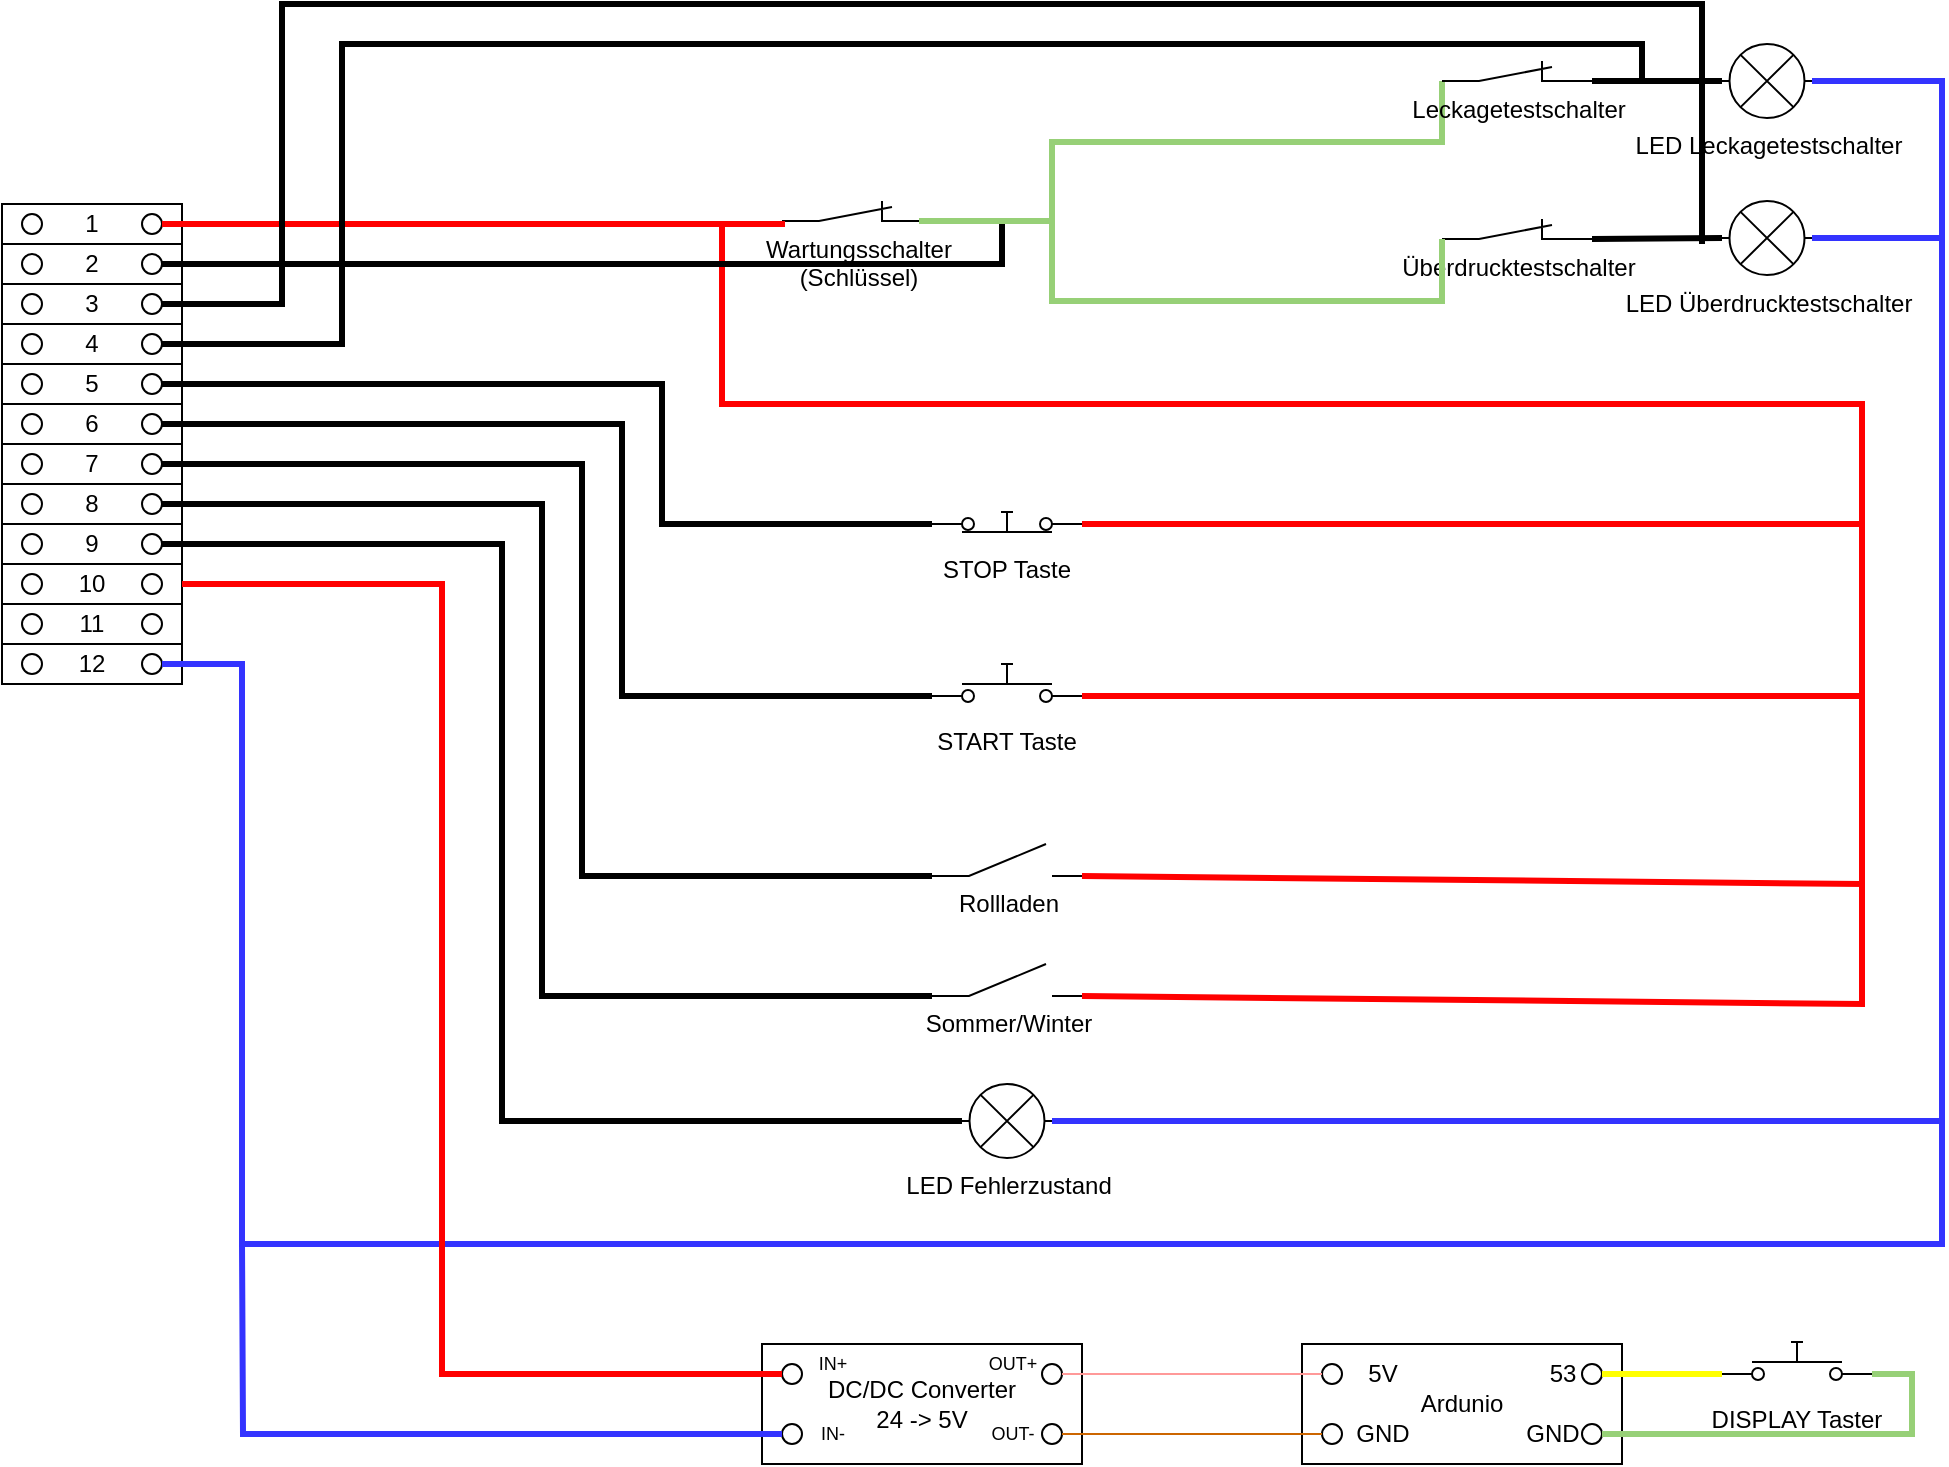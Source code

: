 <mxfile version="20.5.3" type="github">
  <diagram id="HN6Wdj8pLgrQatB-TM-c" name="Seite-1">
    <mxGraphModel dx="1408" dy="737" grid="1" gridSize="10" guides="1" tooltips="1" connect="1" arrows="1" fold="1" page="1" pageScale="1" pageWidth="1169" pageHeight="827" math="0" shadow="0">
      <root>
        <mxCell id="0" />
        <mxCell id="1" parent="0" />
        <mxCell id="fUxdbvlJNtzl9mcAx0WB-60" value="" style="group" vertex="1" connectable="0" parent="1">
          <mxGeometry x="90" y="160" width="90" height="240" as="geometry" />
        </mxCell>
        <mxCell id="fUxdbvlJNtzl9mcAx0WB-14" value="" style="group" vertex="1" connectable="0" parent="fUxdbvlJNtzl9mcAx0WB-60">
          <mxGeometry width="90" height="20" as="geometry" />
        </mxCell>
        <mxCell id="fUxdbvlJNtzl9mcAx0WB-8" value="1" style="rounded=0;whiteSpace=wrap;html=1;" vertex="1" parent="fUxdbvlJNtzl9mcAx0WB-14">
          <mxGeometry width="90" height="20" as="geometry" />
        </mxCell>
        <mxCell id="fUxdbvlJNtzl9mcAx0WB-10" value="" style="ellipse;whiteSpace=wrap;html=1;aspect=fixed;" vertex="1" parent="fUxdbvlJNtzl9mcAx0WB-14">
          <mxGeometry x="70" y="5" width="10" height="10" as="geometry" />
        </mxCell>
        <mxCell id="fUxdbvlJNtzl9mcAx0WB-12" value="" style="ellipse;whiteSpace=wrap;html=1;aspect=fixed;" vertex="1" parent="fUxdbvlJNtzl9mcAx0WB-14">
          <mxGeometry x="10" y="5" width="10" height="10" as="geometry" />
        </mxCell>
        <mxCell id="fUxdbvlJNtzl9mcAx0WB-15" value="" style="group" vertex="1" connectable="0" parent="fUxdbvlJNtzl9mcAx0WB-60">
          <mxGeometry y="20" width="90" height="20" as="geometry" />
        </mxCell>
        <mxCell id="fUxdbvlJNtzl9mcAx0WB-16" value="2" style="rounded=0;whiteSpace=wrap;html=1;" vertex="1" parent="fUxdbvlJNtzl9mcAx0WB-15">
          <mxGeometry width="90" height="20" as="geometry" />
        </mxCell>
        <mxCell id="fUxdbvlJNtzl9mcAx0WB-17" value="" style="ellipse;whiteSpace=wrap;html=1;aspect=fixed;" vertex="1" parent="fUxdbvlJNtzl9mcAx0WB-15">
          <mxGeometry x="70" y="5" width="10" height="10" as="geometry" />
        </mxCell>
        <mxCell id="fUxdbvlJNtzl9mcAx0WB-18" value="" style="ellipse;whiteSpace=wrap;html=1;aspect=fixed;" vertex="1" parent="fUxdbvlJNtzl9mcAx0WB-15">
          <mxGeometry x="10" y="5" width="10" height="10" as="geometry" />
        </mxCell>
        <mxCell id="fUxdbvlJNtzl9mcAx0WB-19" value="" style="group" vertex="1" connectable="0" parent="fUxdbvlJNtzl9mcAx0WB-60">
          <mxGeometry y="40" width="90" height="20" as="geometry" />
        </mxCell>
        <mxCell id="fUxdbvlJNtzl9mcAx0WB-20" value="3" style="rounded=0;whiteSpace=wrap;html=1;" vertex="1" parent="fUxdbvlJNtzl9mcAx0WB-19">
          <mxGeometry width="90" height="20" as="geometry" />
        </mxCell>
        <mxCell id="fUxdbvlJNtzl9mcAx0WB-21" value="" style="ellipse;whiteSpace=wrap;html=1;aspect=fixed;" vertex="1" parent="fUxdbvlJNtzl9mcAx0WB-19">
          <mxGeometry x="70" y="5" width="10" height="10" as="geometry" />
        </mxCell>
        <mxCell id="fUxdbvlJNtzl9mcAx0WB-22" value="" style="ellipse;whiteSpace=wrap;html=1;aspect=fixed;" vertex="1" parent="fUxdbvlJNtzl9mcAx0WB-19">
          <mxGeometry x="10" y="5" width="10" height="10" as="geometry" />
        </mxCell>
        <mxCell id="fUxdbvlJNtzl9mcAx0WB-23" value="" style="group" vertex="1" connectable="0" parent="fUxdbvlJNtzl9mcAx0WB-60">
          <mxGeometry y="60" width="90" height="20" as="geometry" />
        </mxCell>
        <mxCell id="fUxdbvlJNtzl9mcAx0WB-24" value="4" style="rounded=0;whiteSpace=wrap;html=1;" vertex="1" parent="fUxdbvlJNtzl9mcAx0WB-23">
          <mxGeometry width="90" height="20" as="geometry" />
        </mxCell>
        <mxCell id="fUxdbvlJNtzl9mcAx0WB-25" value="" style="ellipse;whiteSpace=wrap;html=1;aspect=fixed;" vertex="1" parent="fUxdbvlJNtzl9mcAx0WB-23">
          <mxGeometry x="70" y="5" width="10" height="10" as="geometry" />
        </mxCell>
        <mxCell id="fUxdbvlJNtzl9mcAx0WB-26" value="" style="ellipse;whiteSpace=wrap;html=1;aspect=fixed;" vertex="1" parent="fUxdbvlJNtzl9mcAx0WB-23">
          <mxGeometry x="10" y="5" width="10" height="10" as="geometry" />
        </mxCell>
        <mxCell id="fUxdbvlJNtzl9mcAx0WB-27" value="" style="group" vertex="1" connectable="0" parent="fUxdbvlJNtzl9mcAx0WB-60">
          <mxGeometry y="80" width="90" height="20" as="geometry" />
        </mxCell>
        <mxCell id="fUxdbvlJNtzl9mcAx0WB-28" value="5" style="rounded=0;whiteSpace=wrap;html=1;" vertex="1" parent="fUxdbvlJNtzl9mcAx0WB-27">
          <mxGeometry width="90" height="20" as="geometry" />
        </mxCell>
        <mxCell id="fUxdbvlJNtzl9mcAx0WB-29" value="" style="ellipse;whiteSpace=wrap;html=1;aspect=fixed;" vertex="1" parent="fUxdbvlJNtzl9mcAx0WB-27">
          <mxGeometry x="70" y="5" width="10" height="10" as="geometry" />
        </mxCell>
        <mxCell id="fUxdbvlJNtzl9mcAx0WB-30" value="" style="ellipse;whiteSpace=wrap;html=1;aspect=fixed;" vertex="1" parent="fUxdbvlJNtzl9mcAx0WB-27">
          <mxGeometry x="10" y="5" width="10" height="10" as="geometry" />
        </mxCell>
        <mxCell id="fUxdbvlJNtzl9mcAx0WB-31" value="6" style="group" vertex="1" connectable="0" parent="fUxdbvlJNtzl9mcAx0WB-60">
          <mxGeometry y="100" width="90" height="20" as="geometry" />
        </mxCell>
        <mxCell id="fUxdbvlJNtzl9mcAx0WB-32" value="6" style="rounded=0;whiteSpace=wrap;html=1;" vertex="1" parent="fUxdbvlJNtzl9mcAx0WB-31">
          <mxGeometry width="90" height="20" as="geometry" />
        </mxCell>
        <mxCell id="fUxdbvlJNtzl9mcAx0WB-33" value="" style="ellipse;whiteSpace=wrap;html=1;aspect=fixed;" vertex="1" parent="fUxdbvlJNtzl9mcAx0WB-31">
          <mxGeometry x="70" y="5" width="10" height="10" as="geometry" />
        </mxCell>
        <mxCell id="fUxdbvlJNtzl9mcAx0WB-34" value="" style="ellipse;whiteSpace=wrap;html=1;aspect=fixed;" vertex="1" parent="fUxdbvlJNtzl9mcAx0WB-31">
          <mxGeometry x="10" y="5" width="10" height="10" as="geometry" />
        </mxCell>
        <mxCell id="fUxdbvlJNtzl9mcAx0WB-35" value="" style="group" vertex="1" connectable="0" parent="fUxdbvlJNtzl9mcAx0WB-60">
          <mxGeometry y="120" width="90" height="20" as="geometry" />
        </mxCell>
        <mxCell id="fUxdbvlJNtzl9mcAx0WB-36" value="7" style="rounded=0;whiteSpace=wrap;html=1;" vertex="1" parent="fUxdbvlJNtzl9mcAx0WB-35">
          <mxGeometry width="90" height="20" as="geometry" />
        </mxCell>
        <mxCell id="fUxdbvlJNtzl9mcAx0WB-37" value="" style="ellipse;whiteSpace=wrap;html=1;aspect=fixed;" vertex="1" parent="fUxdbvlJNtzl9mcAx0WB-35">
          <mxGeometry x="70" y="5" width="10" height="10" as="geometry" />
        </mxCell>
        <mxCell id="fUxdbvlJNtzl9mcAx0WB-38" value="" style="ellipse;whiteSpace=wrap;html=1;aspect=fixed;" vertex="1" parent="fUxdbvlJNtzl9mcAx0WB-35">
          <mxGeometry x="10" y="5" width="10" height="10" as="geometry" />
        </mxCell>
        <mxCell id="fUxdbvlJNtzl9mcAx0WB-39" value="" style="group" vertex="1" connectable="0" parent="fUxdbvlJNtzl9mcAx0WB-60">
          <mxGeometry y="140" width="90" height="20" as="geometry" />
        </mxCell>
        <mxCell id="fUxdbvlJNtzl9mcAx0WB-40" value="8" style="rounded=0;whiteSpace=wrap;html=1;" vertex="1" parent="fUxdbvlJNtzl9mcAx0WB-39">
          <mxGeometry width="90" height="20" as="geometry" />
        </mxCell>
        <mxCell id="fUxdbvlJNtzl9mcAx0WB-41" value="" style="ellipse;whiteSpace=wrap;html=1;aspect=fixed;" vertex="1" parent="fUxdbvlJNtzl9mcAx0WB-39">
          <mxGeometry x="70" y="5" width="10" height="10" as="geometry" />
        </mxCell>
        <mxCell id="fUxdbvlJNtzl9mcAx0WB-42" value="" style="ellipse;whiteSpace=wrap;html=1;aspect=fixed;" vertex="1" parent="fUxdbvlJNtzl9mcAx0WB-39">
          <mxGeometry x="10" y="5" width="10" height="10" as="geometry" />
        </mxCell>
        <mxCell id="fUxdbvlJNtzl9mcAx0WB-43" value="" style="group" vertex="1" connectable="0" parent="fUxdbvlJNtzl9mcAx0WB-60">
          <mxGeometry y="160" width="90" height="20" as="geometry" />
        </mxCell>
        <mxCell id="fUxdbvlJNtzl9mcAx0WB-44" value="9" style="rounded=0;whiteSpace=wrap;html=1;" vertex="1" parent="fUxdbvlJNtzl9mcAx0WB-43">
          <mxGeometry width="90" height="20" as="geometry" />
        </mxCell>
        <mxCell id="fUxdbvlJNtzl9mcAx0WB-45" value="" style="ellipse;whiteSpace=wrap;html=1;aspect=fixed;" vertex="1" parent="fUxdbvlJNtzl9mcAx0WB-43">
          <mxGeometry x="70" y="5" width="10" height="10" as="geometry" />
        </mxCell>
        <mxCell id="fUxdbvlJNtzl9mcAx0WB-46" value="" style="ellipse;whiteSpace=wrap;html=1;aspect=fixed;" vertex="1" parent="fUxdbvlJNtzl9mcAx0WB-43">
          <mxGeometry x="10" y="5" width="10" height="10" as="geometry" />
        </mxCell>
        <mxCell id="fUxdbvlJNtzl9mcAx0WB-47" value="" style="group" vertex="1" connectable="0" parent="fUxdbvlJNtzl9mcAx0WB-60">
          <mxGeometry y="180" width="90" height="20" as="geometry" />
        </mxCell>
        <mxCell id="fUxdbvlJNtzl9mcAx0WB-48" value="10" style="rounded=0;whiteSpace=wrap;html=1;" vertex="1" parent="fUxdbvlJNtzl9mcAx0WB-47">
          <mxGeometry width="90" height="20" as="geometry" />
        </mxCell>
        <mxCell id="fUxdbvlJNtzl9mcAx0WB-49" value="" style="ellipse;whiteSpace=wrap;html=1;aspect=fixed;" vertex="1" parent="fUxdbvlJNtzl9mcAx0WB-47">
          <mxGeometry x="70" y="5" width="10" height="10" as="geometry" />
        </mxCell>
        <mxCell id="fUxdbvlJNtzl9mcAx0WB-50" value="" style="ellipse;whiteSpace=wrap;html=1;aspect=fixed;" vertex="1" parent="fUxdbvlJNtzl9mcAx0WB-47">
          <mxGeometry x="10" y="5" width="10" height="10" as="geometry" />
        </mxCell>
        <mxCell id="fUxdbvlJNtzl9mcAx0WB-51" value="" style="group" vertex="1" connectable="0" parent="fUxdbvlJNtzl9mcAx0WB-60">
          <mxGeometry y="200" width="90" height="20" as="geometry" />
        </mxCell>
        <mxCell id="fUxdbvlJNtzl9mcAx0WB-52" value="11" style="rounded=0;whiteSpace=wrap;html=1;" vertex="1" parent="fUxdbvlJNtzl9mcAx0WB-51">
          <mxGeometry width="90" height="20" as="geometry" />
        </mxCell>
        <mxCell id="fUxdbvlJNtzl9mcAx0WB-53" value="" style="ellipse;whiteSpace=wrap;html=1;aspect=fixed;" vertex="1" parent="fUxdbvlJNtzl9mcAx0WB-51">
          <mxGeometry x="70" y="5" width="10" height="10" as="geometry" />
        </mxCell>
        <mxCell id="fUxdbvlJNtzl9mcAx0WB-54" value="" style="ellipse;whiteSpace=wrap;html=1;aspect=fixed;" vertex="1" parent="fUxdbvlJNtzl9mcAx0WB-51">
          <mxGeometry x="10" y="5" width="10" height="10" as="geometry" />
        </mxCell>
        <mxCell id="fUxdbvlJNtzl9mcAx0WB-55" value="" style="group" vertex="1" connectable="0" parent="fUxdbvlJNtzl9mcAx0WB-60">
          <mxGeometry y="220" width="90" height="20" as="geometry" />
        </mxCell>
        <mxCell id="fUxdbvlJNtzl9mcAx0WB-56" value="12" style="rounded=0;whiteSpace=wrap;html=1;" vertex="1" parent="fUxdbvlJNtzl9mcAx0WB-55">
          <mxGeometry width="90" height="20" as="geometry" />
        </mxCell>
        <mxCell id="fUxdbvlJNtzl9mcAx0WB-57" value="" style="ellipse;whiteSpace=wrap;html=1;aspect=fixed;" vertex="1" parent="fUxdbvlJNtzl9mcAx0WB-55">
          <mxGeometry x="70" y="5" width="10" height="10" as="geometry" />
        </mxCell>
        <mxCell id="fUxdbvlJNtzl9mcAx0WB-58" value="" style="ellipse;whiteSpace=wrap;html=1;aspect=fixed;" vertex="1" parent="fUxdbvlJNtzl9mcAx0WB-55">
          <mxGeometry x="10" y="5" width="10" height="10" as="geometry" />
        </mxCell>
        <mxCell id="fUxdbvlJNtzl9mcAx0WB-70" style="edgeStyle=orthogonalEdgeStyle;rounded=0;orthogonalLoop=1;jettySize=auto;html=1;entryX=0;entryY=1;entryDx=0;entryDy=0;entryPerimeter=0;endArrow=none;endFill=0;strokeColor=#97D077;strokeWidth=3;" edge="1" parent="1" target="fUxdbvlJNtzl9mcAx0WB-68">
          <mxGeometry relative="1" as="geometry">
            <mxPoint x="570" y="168.5" as="sourcePoint" />
            <Array as="points">
              <mxPoint x="615" y="169" />
              <mxPoint x="615" y="129" />
              <mxPoint x="810" y="129" />
              <mxPoint x="810" y="99" />
            </Array>
          </mxGeometry>
        </mxCell>
        <mxCell id="fUxdbvlJNtzl9mcAx0WB-2" value="Wartungsschalter &lt;br&gt;(Schlüssel)" style="pointerEvents=1;verticalLabelPosition=bottom;shadow=0;dashed=0;align=center;html=1;verticalAlign=top;shape=mxgraph.electrical.electro-mechanical.break_contact;" vertex="1" parent="1">
          <mxGeometry x="480" y="158.5" width="75" height="10" as="geometry" />
        </mxCell>
        <mxCell id="fUxdbvlJNtzl9mcAx0WB-3" value="Rollladen" style="pointerEvents=1;verticalLabelPosition=bottom;shadow=0;dashed=0;align=center;html=1;verticalAlign=top;shape=mxgraph.electrical.electro-mechanical.make_contact;" vertex="1" parent="1">
          <mxGeometry x="555" y="480" width="75" height="16" as="geometry" />
        </mxCell>
        <mxCell id="fUxdbvlJNtzl9mcAx0WB-79" style="edgeStyle=orthogonalEdgeStyle;rounded=0;orthogonalLoop=1;jettySize=auto;html=1;exitX=1;exitY=0.5;exitDx=0;exitDy=0;exitPerimeter=0;entryX=1;entryY=0.5;entryDx=0;entryDy=0;endArrow=none;endFill=0;strokeColor=#3333FF;strokeWidth=3;" edge="1" parent="1" source="fUxdbvlJNtzl9mcAx0WB-4" target="fUxdbvlJNtzl9mcAx0WB-57">
          <mxGeometry relative="1" as="geometry">
            <Array as="points">
              <mxPoint x="1060" y="177" />
              <mxPoint x="1060" y="680" />
              <mxPoint x="210" y="680" />
              <mxPoint x="210" y="390" />
            </Array>
          </mxGeometry>
        </mxCell>
        <mxCell id="fUxdbvlJNtzl9mcAx0WB-4" value="LED Überdrucktestschalter" style="pointerEvents=1;verticalLabelPosition=bottom;shadow=0;dashed=0;align=center;html=1;verticalAlign=top;shape=mxgraph.electrical.miscellaneous.light_bulb;" vertex="1" parent="1">
          <mxGeometry x="950" y="158.5" width="45" height="37" as="geometry" />
        </mxCell>
        <mxCell id="fUxdbvlJNtzl9mcAx0WB-81" style="edgeStyle=orthogonalEdgeStyle;rounded=0;orthogonalLoop=1;jettySize=auto;html=1;endArrow=none;endFill=0;entryX=1;entryY=0.5;entryDx=0;entryDy=0;exitX=0;exitY=0.8;exitDx=0;exitDy=0;exitPerimeter=0;strokeWidth=3;" edge="1" parent="1" source="fUxdbvlJNtzl9mcAx0WB-5" target="fUxdbvlJNtzl9mcAx0WB-29">
          <mxGeometry relative="1" as="geometry">
            <mxPoint x="240" y="240" as="targetPoint" />
            <mxPoint x="720" y="300" as="sourcePoint" />
            <Array as="points">
              <mxPoint x="420" y="320" />
              <mxPoint x="420" y="250" />
            </Array>
          </mxGeometry>
        </mxCell>
        <mxCell id="fUxdbvlJNtzl9mcAx0WB-5" value="&#xa;&#xa;&#xa;&#xa;STOP Taste" style="shape=mxgraph.electrical.electro-mechanical.pushbutton;aspect=fixed;elSwitchState=on;" vertex="1" parent="1">
          <mxGeometry x="555" y="304" width="75" height="20" as="geometry" />
        </mxCell>
        <mxCell id="fUxdbvlJNtzl9mcAx0WB-80" style="edgeStyle=orthogonalEdgeStyle;rounded=0;orthogonalLoop=1;jettySize=auto;html=1;exitX=0;exitY=0.8;exitDx=0;exitDy=0;endArrow=none;endFill=0;entryX=1;entryY=0.5;entryDx=0;entryDy=0;strokeWidth=3;" edge="1" parent="1" source="fUxdbvlJNtzl9mcAx0WB-6" target="fUxdbvlJNtzl9mcAx0WB-33">
          <mxGeometry relative="1" as="geometry">
            <mxPoint x="170" y="210" as="targetPoint" />
            <Array as="points">
              <mxPoint x="400" y="406" />
              <mxPoint x="400" y="270" />
            </Array>
          </mxGeometry>
        </mxCell>
        <mxCell id="fUxdbvlJNtzl9mcAx0WB-6" value="&#xa;&#xa;&#xa;&#xa;START Taste" style="shape=mxgraph.electrical.electro-mechanical.pushbutton;aspect=fixed;elSwitchState=off;" vertex="1" parent="1">
          <mxGeometry x="555" y="390" width="75" height="20" as="geometry" />
        </mxCell>
        <mxCell id="fUxdbvlJNtzl9mcAx0WB-66" value="" style="group" vertex="1" connectable="0" parent="1">
          <mxGeometry x="470" y="730" width="160" height="60" as="geometry" />
        </mxCell>
        <mxCell id="fUxdbvlJNtzl9mcAx0WB-61" value="&lt;div&gt;DC/DC Converter &lt;br&gt;&lt;/div&gt;&lt;div&gt;24 -&amp;gt; 5V&lt;/div&gt;" style="rounded=0;whiteSpace=wrap;html=1;" vertex="1" parent="fUxdbvlJNtzl9mcAx0WB-66">
          <mxGeometry width="160" height="60" as="geometry" />
        </mxCell>
        <mxCell id="fUxdbvlJNtzl9mcAx0WB-62" value="" style="ellipse;whiteSpace=wrap;html=1;aspect=fixed;" vertex="1" parent="fUxdbvlJNtzl9mcAx0WB-66">
          <mxGeometry x="10" y="10" width="10" height="10" as="geometry" />
        </mxCell>
        <mxCell id="fUxdbvlJNtzl9mcAx0WB-63" value="" style="ellipse;whiteSpace=wrap;html=1;aspect=fixed;" vertex="1" parent="fUxdbvlJNtzl9mcAx0WB-66">
          <mxGeometry x="10" y="40" width="10" height="10" as="geometry" />
        </mxCell>
        <mxCell id="fUxdbvlJNtzl9mcAx0WB-64" value="" style="ellipse;whiteSpace=wrap;html=1;aspect=fixed;" vertex="1" parent="fUxdbvlJNtzl9mcAx0WB-66">
          <mxGeometry x="140" y="10" width="10" height="10" as="geometry" />
        </mxCell>
        <mxCell id="fUxdbvlJNtzl9mcAx0WB-65" value="" style="ellipse;whiteSpace=wrap;html=1;aspect=fixed;" vertex="1" parent="fUxdbvlJNtzl9mcAx0WB-66">
          <mxGeometry x="140" y="40" width="10" height="10" as="geometry" />
        </mxCell>
        <mxCell id="fUxdbvlJNtzl9mcAx0WB-114" value="OUT+" style="text;html=1;align=center;verticalAlign=middle;resizable=0;points=[];autosize=1;strokeColor=none;fillColor=none;fontSize=9;" vertex="1" parent="fUxdbvlJNtzl9mcAx0WB-66">
          <mxGeometry x="100" width="50" height="20" as="geometry" />
        </mxCell>
        <mxCell id="fUxdbvlJNtzl9mcAx0WB-115" value="OUT-" style="text;html=1;align=center;verticalAlign=middle;resizable=0;points=[];autosize=1;strokeColor=none;fillColor=none;fontSize=9;" vertex="1" parent="fUxdbvlJNtzl9mcAx0WB-66">
          <mxGeometry x="100" y="35" width="50" height="20" as="geometry" />
        </mxCell>
        <mxCell id="fUxdbvlJNtzl9mcAx0WB-116" value="IN+" style="text;html=1;align=center;verticalAlign=middle;resizable=0;points=[];autosize=1;strokeColor=none;fillColor=none;fontSize=9;" vertex="1" parent="fUxdbvlJNtzl9mcAx0WB-66">
          <mxGeometry x="15" width="40" height="20" as="geometry" />
        </mxCell>
        <mxCell id="fUxdbvlJNtzl9mcAx0WB-126" value="IN-" style="text;html=1;align=center;verticalAlign=middle;resizable=0;points=[];autosize=1;strokeColor=none;fillColor=none;fontSize=9;" vertex="1" parent="fUxdbvlJNtzl9mcAx0WB-66">
          <mxGeometry x="20" y="35" width="30" height="20" as="geometry" />
        </mxCell>
        <mxCell id="fUxdbvlJNtzl9mcAx0WB-67" style="edgeStyle=orthogonalEdgeStyle;rounded=0;orthogonalLoop=1;jettySize=auto;html=1;entryX=0;entryY=1;entryDx=0;entryDy=0;entryPerimeter=0;endArrow=none;endFill=0;strokeColor=#FF0000;strokeWidth=3;" edge="1" parent="1" source="fUxdbvlJNtzl9mcAx0WB-10" target="fUxdbvlJNtzl9mcAx0WB-2">
          <mxGeometry relative="1" as="geometry">
            <Array as="points">
              <mxPoint x="290" y="170" />
              <mxPoint x="290" y="170" />
            </Array>
          </mxGeometry>
        </mxCell>
        <mxCell id="fUxdbvlJNtzl9mcAx0WB-74" style="edgeStyle=orthogonalEdgeStyle;rounded=0;orthogonalLoop=1;jettySize=auto;html=1;exitX=1;exitY=1;exitDx=0;exitDy=0;exitPerimeter=0;entryX=0;entryY=0.5;entryDx=0;entryDy=0;entryPerimeter=0;endArrow=none;endFill=0;strokeColor=#000000;strokeWidth=3;" edge="1" parent="1" source="fUxdbvlJNtzl9mcAx0WB-68" target="fUxdbvlJNtzl9mcAx0WB-73">
          <mxGeometry relative="1" as="geometry">
            <Array as="points">
              <mxPoint x="940" y="98.5" />
              <mxPoint x="940" y="98.5" />
            </Array>
          </mxGeometry>
        </mxCell>
        <mxCell id="fUxdbvlJNtzl9mcAx0WB-68" value="Leckagetestschalter" style="pointerEvents=1;verticalLabelPosition=bottom;shadow=0;dashed=0;align=center;html=1;verticalAlign=top;shape=mxgraph.electrical.electro-mechanical.break_contact;" vertex="1" parent="1">
          <mxGeometry x="810" y="88.5" width="75" height="10" as="geometry" />
        </mxCell>
        <mxCell id="fUxdbvlJNtzl9mcAx0WB-72" style="edgeStyle=orthogonalEdgeStyle;rounded=0;orthogonalLoop=1;jettySize=auto;html=1;entryX=0;entryY=0.5;entryDx=0;entryDy=0;entryPerimeter=0;endArrow=none;endFill=0;exitX=1;exitY=1;exitDx=0;exitDy=0;exitPerimeter=0;strokeColor=#000000;strokeWidth=3;" edge="1" parent="1" source="fUxdbvlJNtzl9mcAx0WB-69" target="fUxdbvlJNtzl9mcAx0WB-4">
          <mxGeometry relative="1" as="geometry">
            <Array as="points">
              <mxPoint x="885" y="177.5" />
              <mxPoint x="918" y="177.5" />
            </Array>
          </mxGeometry>
        </mxCell>
        <mxCell id="fUxdbvlJNtzl9mcAx0WB-69" value="Überdrucktestschalter" style="pointerEvents=1;verticalLabelPosition=bottom;shadow=0;dashed=0;align=center;html=1;verticalAlign=top;shape=mxgraph.electrical.electro-mechanical.break_contact;" vertex="1" parent="1">
          <mxGeometry x="810" y="167.5" width="75" height="10" as="geometry" />
        </mxCell>
        <mxCell id="fUxdbvlJNtzl9mcAx0WB-71" style="edgeStyle=orthogonalEdgeStyle;rounded=0;orthogonalLoop=1;jettySize=auto;html=1;entryX=0;entryY=1;entryDx=0;entryDy=0;entryPerimeter=0;endArrow=none;endFill=0;strokeColor=#97D077;strokeWidth=3;" edge="1" parent="1" target="fUxdbvlJNtzl9mcAx0WB-69">
          <mxGeometry relative="1" as="geometry">
            <mxPoint x="550" y="170" as="sourcePoint" />
            <mxPoint x="705" y="148.5" as="targetPoint" />
            <Array as="points">
              <mxPoint x="615" y="168.5" />
              <mxPoint x="615" y="208.5" />
            </Array>
          </mxGeometry>
        </mxCell>
        <mxCell id="fUxdbvlJNtzl9mcAx0WB-78" style="edgeStyle=orthogonalEdgeStyle;rounded=0;orthogonalLoop=1;jettySize=auto;html=1;exitX=1;exitY=0.5;exitDx=0;exitDy=0;exitPerimeter=0;endArrow=none;endFill=0;entryX=1;entryY=0.5;entryDx=0;entryDy=0;strokeColor=#3333FF;strokeWidth=3;" edge="1" parent="1" source="fUxdbvlJNtzl9mcAx0WB-73" target="fUxdbvlJNtzl9mcAx0WB-57">
          <mxGeometry relative="1" as="geometry">
            <mxPoint x="860" y="490" as="targetPoint" />
            <Array as="points">
              <mxPoint x="1060" y="99" />
              <mxPoint x="1060" y="680" />
              <mxPoint x="210" y="680" />
              <mxPoint x="210" y="390" />
            </Array>
          </mxGeometry>
        </mxCell>
        <mxCell id="fUxdbvlJNtzl9mcAx0WB-73" value="LED Leckagetestschalter" style="pointerEvents=1;verticalLabelPosition=bottom;shadow=0;dashed=0;align=center;html=1;verticalAlign=top;shape=mxgraph.electrical.miscellaneous.light_bulb;" vertex="1" parent="1">
          <mxGeometry x="950" y="80" width="45" height="37" as="geometry" />
        </mxCell>
        <mxCell id="fUxdbvlJNtzl9mcAx0WB-83" style="edgeStyle=orthogonalEdgeStyle;rounded=0;orthogonalLoop=1;jettySize=auto;html=1;endArrow=none;endFill=0;entryX=1;entryY=0.8;entryDx=0;entryDy=0;strokeColor=#FF0000;strokeWidth=3;" edge="1" parent="1" target="fUxdbvlJNtzl9mcAx0WB-5">
          <mxGeometry relative="1" as="geometry">
            <mxPoint x="390" y="170" as="sourcePoint" />
            <mxPoint x="690" y="350" as="targetPoint" />
            <Array as="points">
              <mxPoint x="450" y="170" />
              <mxPoint x="450" y="260" />
              <mxPoint x="1020" y="260" />
              <mxPoint x="1020" y="320" />
            </Array>
          </mxGeometry>
        </mxCell>
        <mxCell id="fUxdbvlJNtzl9mcAx0WB-84" value="" style="endArrow=none;html=1;rounded=0;exitX=1;exitY=0.8;exitDx=0;exitDy=0;strokeColor=#FF0000;strokeWidth=3;" edge="1" parent="1" source="fUxdbvlJNtzl9mcAx0WB-6">
          <mxGeometry width="50" height="50" relative="1" as="geometry">
            <mxPoint x="650" y="400" as="sourcePoint" />
            <mxPoint x="1020" y="320" as="targetPoint" />
            <Array as="points">
              <mxPoint x="1020" y="406" />
            </Array>
          </mxGeometry>
        </mxCell>
        <mxCell id="fUxdbvlJNtzl9mcAx0WB-85" value="" style="endArrow=none;html=1;rounded=0;exitX=1;exitY=0.5;exitDx=0;exitDy=0;strokeWidth=3;" edge="1" parent="1" source="fUxdbvlJNtzl9mcAx0WB-17">
          <mxGeometry width="50" height="50" relative="1" as="geometry">
            <mxPoint x="570" y="380" as="sourcePoint" />
            <mxPoint x="590" y="170" as="targetPoint" />
            <Array as="points">
              <mxPoint x="590" y="190" />
            </Array>
          </mxGeometry>
        </mxCell>
        <mxCell id="fUxdbvlJNtzl9mcAx0WB-86" value="" style="endArrow=none;html=1;rounded=0;exitX=1;exitY=0.5;exitDx=0;exitDy=0;strokeColor=#000000;strokeWidth=3;" edge="1" parent="1" source="fUxdbvlJNtzl9mcAx0WB-25">
          <mxGeometry width="50" height="50" relative="1" as="geometry">
            <mxPoint x="350" y="90" as="sourcePoint" />
            <mxPoint x="910" y="98.5" as="targetPoint" />
            <Array as="points">
              <mxPoint x="260" y="230" />
              <mxPoint x="260" y="80" />
              <mxPoint x="910" y="80" />
            </Array>
          </mxGeometry>
        </mxCell>
        <mxCell id="fUxdbvlJNtzl9mcAx0WB-87" value="" style="endArrow=none;html=1;rounded=0;exitX=1;exitY=0.5;exitDx=0;exitDy=0;strokeColor=#000000;strokeWidth=3;" edge="1" parent="1" source="fUxdbvlJNtzl9mcAx0WB-21">
          <mxGeometry width="50" height="50" relative="1" as="geometry">
            <mxPoint x="360" y="100" as="sourcePoint" />
            <mxPoint x="940" y="180" as="targetPoint" />
            <Array as="points">
              <mxPoint x="230" y="210" />
              <mxPoint x="230" y="60" />
              <mxPoint x="940" y="60" />
            </Array>
          </mxGeometry>
        </mxCell>
        <mxCell id="fUxdbvlJNtzl9mcAx0WB-88" value="" style="endArrow=none;html=1;rounded=0;exitX=1;exitY=1;exitDx=0;exitDy=0;exitPerimeter=0;strokeColor=#FF0000;strokeWidth=3;" edge="1" parent="1" source="fUxdbvlJNtzl9mcAx0WB-3">
          <mxGeometry width="50" height="50" relative="1" as="geometry">
            <mxPoint x="850" y="520" as="sourcePoint" />
            <mxPoint x="1020" y="400" as="targetPoint" />
            <Array as="points">
              <mxPoint x="1020" y="500" />
            </Array>
          </mxGeometry>
        </mxCell>
        <mxCell id="fUxdbvlJNtzl9mcAx0WB-89" value="" style="endArrow=none;html=1;rounded=0;exitX=1;exitY=0.5;exitDx=0;exitDy=0;entryX=0;entryY=1;entryDx=0;entryDy=0;entryPerimeter=0;strokeWidth=3;" edge="1" parent="1" source="fUxdbvlJNtzl9mcAx0WB-37" target="fUxdbvlJNtzl9mcAx0WB-3">
          <mxGeometry width="50" height="50" relative="1" as="geometry">
            <mxPoint x="640" y="506" as="sourcePoint" />
            <mxPoint x="1030" y="410" as="targetPoint" />
            <Array as="points">
              <mxPoint x="380" y="290" />
              <mxPoint x="380" y="496" />
            </Array>
          </mxGeometry>
        </mxCell>
        <mxCell id="fUxdbvlJNtzl9mcAx0WB-90" value="Sommer/Winter" style="pointerEvents=1;verticalLabelPosition=bottom;shadow=0;dashed=0;align=center;html=1;verticalAlign=top;shape=mxgraph.electrical.electro-mechanical.make_contact;" vertex="1" parent="1">
          <mxGeometry x="555" y="540" width="75" height="16" as="geometry" />
        </mxCell>
        <mxCell id="fUxdbvlJNtzl9mcAx0WB-91" value="" style="endArrow=none;html=1;rounded=0;exitX=1;exitY=1;exitDx=0;exitDy=0;exitPerimeter=0;strokeColor=#FF0000;strokeWidth=3;" edge="1" parent="1" source="fUxdbvlJNtzl9mcAx0WB-90">
          <mxGeometry width="50" height="50" relative="1" as="geometry">
            <mxPoint x="850" y="580" as="sourcePoint" />
            <mxPoint x="1020" y="460" as="targetPoint" />
            <Array as="points">
              <mxPoint x="1020" y="560" />
            </Array>
          </mxGeometry>
        </mxCell>
        <mxCell id="fUxdbvlJNtzl9mcAx0WB-92" value="" style="endArrow=none;html=1;rounded=0;exitX=1;exitY=0.5;exitDx=0;exitDy=0;entryX=0;entryY=1;entryDx=0;entryDy=0;entryPerimeter=0;strokeWidth=3;" edge="1" parent="1" target="fUxdbvlJNtzl9mcAx0WB-90" source="fUxdbvlJNtzl9mcAx0WB-41">
          <mxGeometry width="50" height="50" relative="1" as="geometry">
            <mxPoint x="170" y="350" as="sourcePoint" />
            <mxPoint x="1030" y="470" as="targetPoint" />
            <Array as="points">
              <mxPoint x="360" y="310" />
              <mxPoint x="360" y="556" />
            </Array>
          </mxGeometry>
        </mxCell>
        <mxCell id="fUxdbvlJNtzl9mcAx0WB-96" style="edgeStyle=orthogonalEdgeStyle;rounded=0;orthogonalLoop=1;jettySize=auto;html=1;endArrow=none;endFill=0;strokeColor=#3333FF;strokeWidth=3;" edge="1" parent="1" source="fUxdbvlJNtzl9mcAx0WB-94">
          <mxGeometry relative="1" as="geometry">
            <mxPoint x="1060" y="618.5" as="targetPoint" />
          </mxGeometry>
        </mxCell>
        <mxCell id="fUxdbvlJNtzl9mcAx0WB-94" value="LED Fehlerzustand" style="pointerEvents=1;verticalLabelPosition=bottom;shadow=0;dashed=0;align=center;html=1;verticalAlign=top;shape=mxgraph.electrical.miscellaneous.light_bulb;" vertex="1" parent="1">
          <mxGeometry x="570" y="600" width="45" height="37" as="geometry" />
        </mxCell>
        <mxCell id="fUxdbvlJNtzl9mcAx0WB-95" style="edgeStyle=orthogonalEdgeStyle;rounded=0;orthogonalLoop=1;jettySize=auto;html=1;entryX=0;entryY=0.5;entryDx=0;entryDy=0;entryPerimeter=0;endArrow=none;endFill=0;strokeWidth=3;" edge="1" parent="1" source="fUxdbvlJNtzl9mcAx0WB-45" target="fUxdbvlJNtzl9mcAx0WB-94">
          <mxGeometry relative="1" as="geometry">
            <Array as="points">
              <mxPoint x="340" y="330" />
              <mxPoint x="340" y="619" />
            </Array>
          </mxGeometry>
        </mxCell>
        <mxCell id="fUxdbvlJNtzl9mcAx0WB-97" style="edgeStyle=orthogonalEdgeStyle;rounded=0;orthogonalLoop=1;jettySize=auto;html=1;entryX=0;entryY=0.5;entryDx=0;entryDy=0;endArrow=none;endFill=0;strokeColor=#FF0000;strokeWidth=3;" edge="1" parent="1" source="fUxdbvlJNtzl9mcAx0WB-48" target="fUxdbvlJNtzl9mcAx0WB-62">
          <mxGeometry relative="1" as="geometry">
            <Array as="points">
              <mxPoint x="310" y="350" />
              <mxPoint x="310" y="745" />
            </Array>
          </mxGeometry>
        </mxCell>
        <mxCell id="fUxdbvlJNtzl9mcAx0WB-98" style="edgeStyle=orthogonalEdgeStyle;rounded=0;orthogonalLoop=1;jettySize=auto;html=1;endArrow=none;endFill=0;strokeColor=#3333FF;strokeWidth=3;" edge="1" parent="1" source="fUxdbvlJNtzl9mcAx0WB-63">
          <mxGeometry relative="1" as="geometry">
            <mxPoint x="210" y="680" as="targetPoint" />
          </mxGeometry>
        </mxCell>
        <mxCell id="fUxdbvlJNtzl9mcAx0WB-99" value="" style="group" vertex="1" connectable="0" parent="1">
          <mxGeometry x="740" y="730" width="160" height="60" as="geometry" />
        </mxCell>
        <mxCell id="fUxdbvlJNtzl9mcAx0WB-100" value="Ardunio" style="rounded=0;whiteSpace=wrap;html=1;" vertex="1" parent="fUxdbvlJNtzl9mcAx0WB-99">
          <mxGeometry width="160" height="60" as="geometry" />
        </mxCell>
        <mxCell id="fUxdbvlJNtzl9mcAx0WB-101" value="" style="ellipse;whiteSpace=wrap;html=1;aspect=fixed;" vertex="1" parent="fUxdbvlJNtzl9mcAx0WB-99">
          <mxGeometry x="10" y="10" width="10" height="10" as="geometry" />
        </mxCell>
        <mxCell id="fUxdbvlJNtzl9mcAx0WB-102" value="" style="ellipse;whiteSpace=wrap;html=1;aspect=fixed;" vertex="1" parent="fUxdbvlJNtzl9mcAx0WB-99">
          <mxGeometry x="10" y="40" width="10" height="10" as="geometry" />
        </mxCell>
        <mxCell id="fUxdbvlJNtzl9mcAx0WB-103" value="" style="ellipse;whiteSpace=wrap;html=1;aspect=fixed;" vertex="1" parent="fUxdbvlJNtzl9mcAx0WB-99">
          <mxGeometry x="140" y="10" width="10" height="10" as="geometry" />
        </mxCell>
        <mxCell id="fUxdbvlJNtzl9mcAx0WB-104" value="" style="ellipse;whiteSpace=wrap;html=1;aspect=fixed;" vertex="1" parent="fUxdbvlJNtzl9mcAx0WB-99">
          <mxGeometry x="140" y="40" width="10" height="10" as="geometry" />
        </mxCell>
        <mxCell id="fUxdbvlJNtzl9mcAx0WB-110" value="53" style="text;html=1;align=center;verticalAlign=middle;resizable=0;points=[];autosize=1;strokeColor=none;fillColor=none;" vertex="1" parent="fUxdbvlJNtzl9mcAx0WB-99">
          <mxGeometry x="110" width="40" height="30" as="geometry" />
        </mxCell>
        <mxCell id="fUxdbvlJNtzl9mcAx0WB-111" value="GND" style="text;html=1;align=center;verticalAlign=middle;resizable=0;points=[];autosize=1;strokeColor=none;fillColor=none;" vertex="1" parent="fUxdbvlJNtzl9mcAx0WB-99">
          <mxGeometry x="100" y="30" width="50" height="30" as="geometry" />
        </mxCell>
        <mxCell id="fUxdbvlJNtzl9mcAx0WB-112" value="5V" style="text;html=1;align=center;verticalAlign=middle;resizable=0;points=[];autosize=1;strokeColor=none;fillColor=none;" vertex="1" parent="fUxdbvlJNtzl9mcAx0WB-99">
          <mxGeometry x="20" width="40" height="30" as="geometry" />
        </mxCell>
        <mxCell id="fUxdbvlJNtzl9mcAx0WB-113" value="GND" style="text;html=1;align=center;verticalAlign=middle;resizable=0;points=[];autosize=1;strokeColor=none;fillColor=none;" vertex="1" parent="fUxdbvlJNtzl9mcAx0WB-99">
          <mxGeometry x="15" y="30" width="50" height="30" as="geometry" />
        </mxCell>
        <mxCell id="fUxdbvlJNtzl9mcAx0WB-105" style="edgeStyle=orthogonalEdgeStyle;rounded=0;orthogonalLoop=1;jettySize=auto;html=1;exitX=1;exitY=0.5;exitDx=0;exitDy=0;entryX=0;entryY=0.5;entryDx=0;entryDy=0;endArrow=none;endFill=0;strokeColor=#FF9999;" edge="1" parent="1" source="fUxdbvlJNtzl9mcAx0WB-64" target="fUxdbvlJNtzl9mcAx0WB-101">
          <mxGeometry relative="1" as="geometry" />
        </mxCell>
        <mxCell id="fUxdbvlJNtzl9mcAx0WB-106" style="edgeStyle=orthogonalEdgeStyle;rounded=0;orthogonalLoop=1;jettySize=auto;html=1;entryX=0;entryY=0.5;entryDx=0;entryDy=0;endArrow=none;endFill=0;strokeColor=#CC6600;" edge="1" parent="1" source="fUxdbvlJNtzl9mcAx0WB-65" target="fUxdbvlJNtzl9mcAx0WB-102">
          <mxGeometry relative="1" as="geometry" />
        </mxCell>
        <mxCell id="fUxdbvlJNtzl9mcAx0WB-109" style="edgeStyle=orthogonalEdgeStyle;rounded=0;orthogonalLoop=1;jettySize=auto;html=1;exitX=1;exitY=0.8;exitDx=0;exitDy=0;entryX=1;entryY=0.5;entryDx=0;entryDy=0;endArrow=none;endFill=0;strokeColor=#97D077;strokeWidth=3;" edge="1" parent="1" source="fUxdbvlJNtzl9mcAx0WB-107" target="fUxdbvlJNtzl9mcAx0WB-104">
          <mxGeometry relative="1" as="geometry" />
        </mxCell>
        <mxCell id="fUxdbvlJNtzl9mcAx0WB-107" value="&#xa;&#xa;&#xa;&#xa;DISPLAY Taster" style="shape=mxgraph.electrical.electro-mechanical.pushbutton;aspect=fixed;elSwitchState=off;" vertex="1" parent="1">
          <mxGeometry x="950" y="729" width="75" height="20" as="geometry" />
        </mxCell>
        <mxCell id="fUxdbvlJNtzl9mcAx0WB-108" style="edgeStyle=orthogonalEdgeStyle;rounded=0;orthogonalLoop=1;jettySize=auto;html=1;entryX=0;entryY=0.8;entryDx=0;entryDy=0;endArrow=none;endFill=0;strokeColor=#FFFF00;strokeWidth=3;" edge="1" parent="1" source="fUxdbvlJNtzl9mcAx0WB-103" target="fUxdbvlJNtzl9mcAx0WB-107">
          <mxGeometry relative="1" as="geometry" />
        </mxCell>
      </root>
    </mxGraphModel>
  </diagram>
</mxfile>
